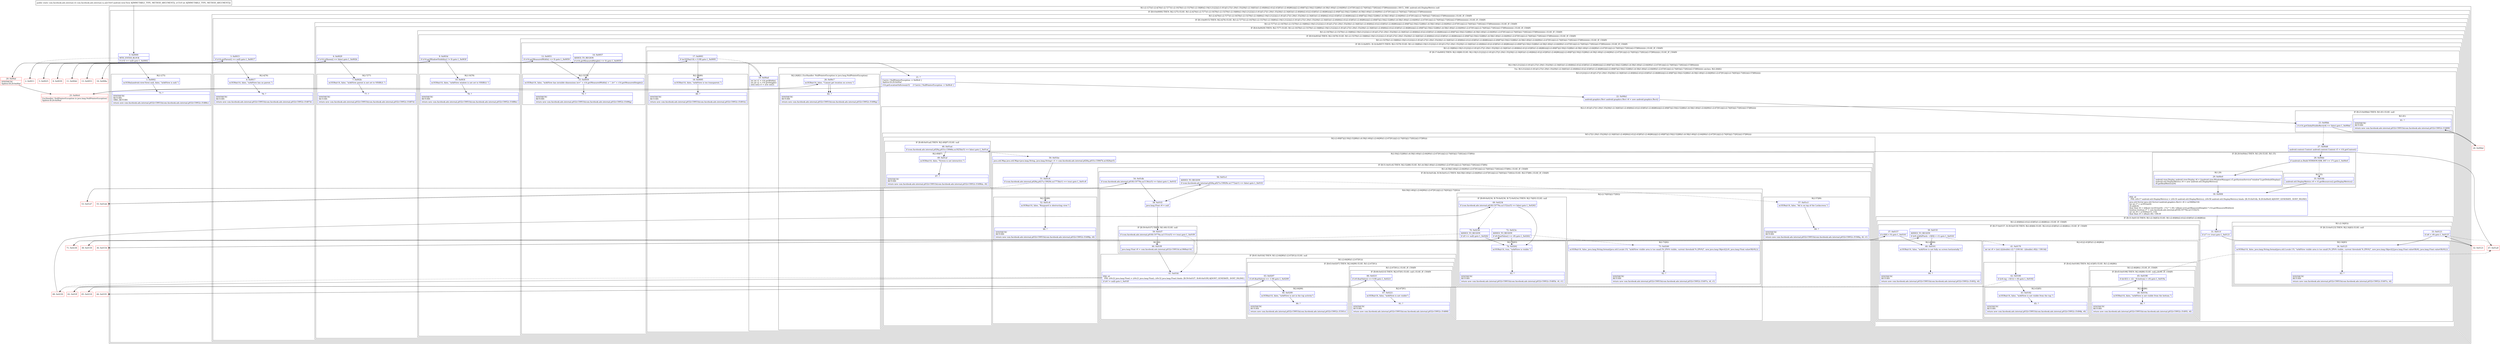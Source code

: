 digraph "CFG forcom.facebook.ads.internal.r.a.a(Landroid\/view\/View;I)Lcom\/facebook\/ads\/internal\/r\/b;" {
subgraph cluster_Region_922981533 {
label = "R(1:(2:1|75)(1:(2:4|76)(1:(2:7|77)(1:(2:10|78)(1:(2:15|79)(1:(2:18|80)(2:19|(3:21|22|(2:(1:81)|(5:27|(1:29)(1:35)|30|(1:(2:34|83))(1:(2:40|84)(2:41|(2:43|85)(1:(2:46|86))))|(2:(2:49|87)|(2:50|(2:52|88)(1:(4:58|(1:60)|(1:(2:64|90)(1:(2:67|91)))|(2:(2:74|93)|(2:73|92)))(2:57|89)))))))))))))) | DECL_VAR: android.util.DisplayMetrics null\l";
node [shape=record,color=blue];
subgraph cluster_IfRegion_90114770 {
label = "IF [B:0:0x0000] THEN: R(2:1|75) ELSE: R(1:(2:4|76)(1:(2:7|77)(1:(2:10|78)(1:(2:15|79)(1:(2:18|80)(2:19|(3:21|22|(2:(1:81)|(5:27|(1:29)(1:35)|30|(1:(2:34|83))(1:(2:40|84)(2:41|(2:43|85)(1:(2:46|86))))|(2:(2:49|87)|(2:50|(2:52|88)(1:(4:58|(1:60)|(1:(2:64|90)(1:(2:67|91)))|(2:(2:74|93)|(2:73|92)))(2:57|89)))))))))))))";
node [shape=record,color=blue];
Node_0 [shape=record,label="{0\:\ 0x0000|MTH_ENTER_BLOCK\l|if (r14 == null) goto L_0x0002\l}"];
subgraph cluster_Region_373104990 {
label = "R(2:1|75)";
node [shape=record,color=blue];
Node_1 [shape=record,label="{1\:\ 0x0002|m1838a((android.view.View) null, false, \"mAdView is null.\")\l}"];
Node_75 [shape=record,label="{75\:\ ?|SYNTHETIC\lRETURN\lORIG_RETURN\l|return new com.facebook.ads.internal.p032r.C0951b(com.facebook.ads.internal.p032r.C0952c.f1486c)\l}"];
}
subgraph cluster_Region_1668382264 {
label = "R(1:(2:4|76)(1:(2:7|77)(1:(2:10|78)(1:(2:15|79)(1:(2:18|80)(2:19|(3:21|22|(2:(1:81)|(5:27|(1:29)(1:35)|30|(1:(2:34|83))(1:(2:40|84)(2:41|(2:43|85)(1:(2:46|86))))|(2:(2:49|87)|(2:50|(2:52|88)(1:(4:58|(1:60)|(1:(2:64|90)(1:(2:67|91)))|(2:(2:74|93)|(2:73|92)))(2:57|89))))))))))))) | ELSE_IF_CHAIN\l";
node [shape=record,color=blue];
subgraph cluster_IfRegion_1216194999 {
label = "IF [B:3:0x0015] THEN: R(2:4|76) ELSE: R(1:(2:7|77)(1:(2:10|78)(1:(2:15|79)(1:(2:18|80)(2:19|(3:21|22|(2:(1:81)|(5:27|(1:29)(1:35)|30|(1:(2:34|83))(1:(2:40|84)(2:41|(2:43|85)(1:(2:46|86))))|(2:(2:49|87)|(2:50|(2:52|88)(1:(4:58|(1:60)|(1:(2:64|90)(1:(2:67|91)))|(2:(2:74|93)|(2:73|92)))(2:57|89)))))))))))) | ELSE_IF_CHAIN\l";
node [shape=record,color=blue];
Node_3 [shape=record,label="{3\:\ 0x0015|if (r14.getParent() == null) goto L_0x0017\l}"];
subgraph cluster_Region_898180080 {
label = "R(2:4|76)";
node [shape=record,color=blue];
Node_4 [shape=record,label="{4\:\ 0x0017|m1838a(r14, false, \"mAdView has no parent.\")\l}"];
Node_76 [shape=record,label="{76\:\ ?|SYNTHETIC\lRETURN\l|return new com.facebook.ads.internal.p032r.C0951b(com.facebook.ads.internal.p032r.C0952c.f1487d)\l}"];
}
subgraph cluster_Region_1245823950 {
label = "R(1:(2:7|77)(1:(2:10|78)(1:(2:15|79)(1:(2:18|80)(2:19|(3:21|22|(2:(1:81)|(5:27|(1:29)(1:35)|30|(1:(2:34|83))(1:(2:40|84)(2:41|(2:43|85)(1:(2:46|86))))|(2:(2:49|87)|(2:50|(2:52|88)(1:(4:58|(1:60)|(1:(2:64|90)(1:(2:67|91)))|(2:(2:74|93)|(2:73|92)))(2:57|89)))))))))))) | ELSE_IF_CHAIN\l";
node [shape=record,color=blue];
subgraph cluster_IfRegion_573170688 {
label = "IF [B:6:0x0029] THEN: R(2:7|77) ELSE: R(1:(2:10|78)(1:(2:15|79)(1:(2:18|80)(2:19|(3:21|22|(2:(1:81)|(5:27|(1:29)(1:35)|30|(1:(2:34|83))(1:(2:40|84)(2:41|(2:43|85)(1:(2:46|86))))|(2:(2:49|87)|(2:50|(2:52|88)(1:(4:58|(1:60)|(1:(2:64|90)(1:(2:67|91)))|(2:(2:74|93)|(2:73|92)))(2:57|89))))))))))) | ELSE_IF_CHAIN\l";
node [shape=record,color=blue];
Node_6 [shape=record,label="{6\:\ 0x0029|if (r14.isShown() == false) goto L_0x002b\l}"];
subgraph cluster_Region_121422307 {
label = "R(2:7|77)";
node [shape=record,color=blue];
Node_7 [shape=record,label="{7\:\ 0x002b|m1838a(r14, false, \"mAdView parent is not set to VISIBLE.\")\l}"];
Node_77 [shape=record,label="{77\:\ ?|SYNTHETIC\lRETURN\l|return new com.facebook.ads.internal.p032r.C0951b(com.facebook.ads.internal.p032r.C0952c.f1487d)\l}"];
}
subgraph cluster_Region_2077684823 {
label = "R(1:(2:10|78)(1:(2:15|79)(1:(2:18|80)(2:19|(3:21|22|(2:(1:81)|(5:27|(1:29)(1:35)|30|(1:(2:34|83))(1:(2:40|84)(2:41|(2:43|85)(1:(2:46|86))))|(2:(2:49|87)|(2:50|(2:52|88)(1:(4:58|(1:60)|(1:(2:64|90)(1:(2:67|91)))|(2:(2:74|93)|(2:73|92)))(2:57|89))))))))))) | ELSE_IF_CHAIN\l";
node [shape=record,color=blue];
subgraph cluster_IfRegion_1062016848 {
label = "IF [B:9:0x003d] THEN: R(2:10|78) ELSE: R(1:(2:15|79)(1:(2:18|80)(2:19|(3:21|22|(2:(1:81)|(5:27|(1:29)(1:35)|30|(1:(2:34|83))(1:(2:40|84)(2:41|(2:43|85)(1:(2:46|86))))|(2:(2:49|87)|(2:50|(2:52|88)(1:(4:58|(1:60)|(1:(2:64|90)(1:(2:67|91)))|(2:(2:74|93)|(2:73|92)))(2:57|89)))))))))) | ELSE_IF_CHAIN\l";
node [shape=record,color=blue];
Node_9 [shape=record,label="{9\:\ 0x003d|if (r14.getWindowVisibility() != 0) goto L_0x003f\l}"];
subgraph cluster_Region_1378479453 {
label = "R(2:10|78)";
node [shape=record,color=blue];
Node_10 [shape=record,label="{10\:\ 0x003f|m1838a(r14, false, \"mAdView window is not set to VISIBLE.\")\l}"];
Node_78 [shape=record,label="{78\:\ ?|SYNTHETIC\lRETURN\l|return new com.facebook.ads.internal.p032r.C0951b(com.facebook.ads.internal.p032r.C0952c.f1488e)\l}"];
}
subgraph cluster_Region_872095010 {
label = "R(1:(2:15|79)(1:(2:18|80)(2:19|(3:21|22|(2:(1:81)|(5:27|(1:29)(1:35)|30|(1:(2:34|83))(1:(2:40|84)(2:41|(2:43|85)(1:(2:46|86))))|(2:(2:49|87)|(2:50|(2:52|88)(1:(4:58|(1:60)|(1:(2:64|90)(1:(2:67|91)))|(2:(2:74|93)|(2:73|92)))(2:57|89)))))))))) | ELSE_IF_CHAIN\l";
node [shape=record,color=blue];
subgraph cluster_IfRegion_2135106374 {
label = "IF [B:12:0x0051, B:14:0x0057] THEN: R(2:15|79) ELSE: R(1:(2:18|80)(2:19|(3:21|22|(2:(1:81)|(5:27|(1:29)(1:35)|30|(1:(2:34|83))(1:(2:40|84)(2:41|(2:43|85)(1:(2:46|86))))|(2:(2:49|87)|(2:50|(2:52|88)(1:(4:58|(1:60)|(1:(2:64|90)(1:(2:67|91)))|(2:(2:74|93)|(2:73|92)))(2:57|89))))))))) | ELSE_IF_CHAIN\l";
node [shape=record,color=blue];
Node_12 [shape=record,label="{12\:\ 0x0051|if (r14.getMeasuredWidth() \<= 0) goto L_0x0059\l}"];
Node_14 [shape=record,label="{14\:\ 0x0057|ADDED_TO_REGION\l|if (r14.getMeasuredHeight() \<= 0) goto L_0x0059\l}"];
subgraph cluster_Region_677600361 {
label = "R(2:15|79)";
node [shape=record,color=blue];
Node_15 [shape=record,label="{15\:\ 0x0059|m1838a(r14, false, \"mAdView has invisible dimensions (w=\" + r14.getMeasuredWidth() + \", h=\" + r14.getMeasuredHeight())\l}"];
Node_79 [shape=record,label="{79\:\ ?|SYNTHETIC\lRETURN\l|return new com.facebook.ads.internal.p032r.C0951b(com.facebook.ads.internal.p032r.C0952c.f1490g)\l}"];
}
subgraph cluster_Region_901586749 {
label = "R(1:(2:18|80)(2:19|(3:21|22|(2:(1:81)|(5:27|(1:29)(1:35)|30|(1:(2:34|83))(1:(2:40|84)(2:41|(2:43|85)(1:(2:46|86))))|(2:(2:49|87)|(2:50|(2:52|88)(1:(4:58|(1:60)|(1:(2:64|90)(1:(2:67|91)))|(2:(2:74|93)|(2:73|92)))(2:57|89))))))))) | ELSE_IF_CHAIN\l";
node [shape=record,color=blue];
subgraph cluster_IfRegion_1581520549 {
label = "IF [B:17:0x0093] THEN: R(2:18|80) ELSE: R(2:19|(3:21|22|(2:(1:81)|(5:27|(1:29)(1:35)|30|(1:(2:34|83))(1:(2:40|84)(2:41|(2:43|85)(1:(2:46|86))))|(2:(2:49|87)|(2:50|(2:52|88)(1:(4:58|(1:60)|(1:(2:64|90)(1:(2:67|91)))|(2:(2:74|93)|(2:73|92)))(2:57|89)))))))) | ELSE_IF_CHAIN\l";
node [shape=record,color=blue];
Node_17 [shape=record,label="{17\:\ 0x0093|if (m1829a(r14) \< 0.9f) goto L_0x0095\l}"];
subgraph cluster_Region_955995960 {
label = "R(2:18|80)";
node [shape=record,color=blue];
Node_18 [shape=record,label="{18\:\ 0x0095|m1838a(r14, false, \"mAdView is too transparent.\")\l}"];
Node_80 [shape=record,label="{80\:\ ?|SYNTHETIC\lRETURN\l|return new com.facebook.ads.internal.p032r.C0951b(com.facebook.ads.internal.p032r.C0952c.f1491h)\l}"];
}
subgraph cluster_Region_1024432058 {
label = "R(2:19|(3:21|22|(2:(1:81)|(5:27|(1:29)(1:35)|30|(1:(2:34|83))(1:(2:40|84)(2:41|(2:43|85)(1:(2:46|86))))|(2:(2:49|87)|(2:50|(2:52|88)(1:(4:58|(1:60)|(1:(2:64|90)(1:(2:67|91)))|(2:(2:74|93)|(2:73|92)))(2:57|89))))))))";
node [shape=record,color=blue];
Node_19 [shape=record,label="{19\:\ 0x00a4|int int r1 = r14.getWidth()\lint int r2 = r14.getHeight()\lint[] int[] r3 = new int[2]\l}"];
subgraph cluster_TryCatchRegion_172610650 {
label = "Try: R(3:21|22|(2:(1:81)|(5:27|(1:29)(1:35)|30|(1:(2:34|83))(1:(2:40|84)(2:41|(2:43|85)(1:(2:46|86))))|(2:(2:49|87)|(2:50|(2:52|88)(1:(4:58|(1:60)|(1:(2:64|90)(1:(2:67|91)))|(2:(2:74|93)|(2:73|92)))(2:57|89))))))) catches: R(2:26|82)";
node [shape=record,color=blue];
subgraph cluster_Region_1043788115 {
label = "R(3:21|22|(2:(1:81)|(5:27|(1:29)(1:35)|30|(1:(2:34|83))(1:(2:40|84)(2:41|(2:43|85)(1:(2:46|86))))|(2:(2:49|87)|(2:50|(2:52|88)(1:(4:58|(1:60)|(1:(2:64|90)(1:(2:67|91)))|(2:(2:74|93)|(2:73|92)))(2:57|89)))))))";
node [shape=record,color=blue];
Node_21 [shape=record,label="{21\:\ ?|Catch:\{ NullPointerException \-\> 0x00c6 \}\lSplitter:B:20:0x00af\l|r14.getLocationOnScreen(r3)     \/\/ Catch:\{ NullPointerException \-\> 0x00c6 \}\l}"];
Node_22 [shape=record,label="{22\:\ 0x00b2|android.graphics.Rect android.graphics.Rect r4 = new android.graphics.Rect()\l}"];
subgraph cluster_Region_1464891097 {
label = "R(2:(1:81)|(5:27|(1:29)(1:35)|30|(1:(2:34|83))(1:(2:40|84)(2:41|(2:43|85)(1:(2:46|86))))|(2:(2:49|87)|(2:50|(2:52|88)(1:(4:58|(1:60)|(1:(2:64|90)(1:(2:67|91)))|(2:(2:74|93)|(2:73|92)))(2:57|89))))))";
node [shape=record,color=blue];
subgraph cluster_IfRegion_1719713908 {
label = "IF [B:23:0x00bb] THEN: R(1:81) ELSE: null";
node [shape=record,color=blue];
Node_23 [shape=record,label="{23\:\ 0x00bb|if (r14.getGlobalVisibleRect(r4) == false) goto L_0x00bd\l}"];
subgraph cluster_Region_702522280 {
label = "R(1:81)";
node [shape=record,color=blue];
Node_81 [shape=record,label="{81\:\ ?|SYNTHETIC\lRETURN\l|return new com.facebook.ads.internal.p032r.C0951b(com.facebook.ads.internal.p032r.C0952c.f1489f)\l}"];
}
}
subgraph cluster_Region_826828889 {
label = "R(5:27|(1:29)(1:35)|30|(1:(2:34|83))(1:(2:40|84)(2:41|(2:43|85)(1:(2:46|86))))|(2:(2:49|87)|(2:50|(2:52|88)(1:(4:58|(1:60)|(1:(2:64|90)(1:(2:67|91)))|(2:(2:74|93)|(2:73|92)))(2:57|89)))))";
node [shape=record,color=blue];
Node_27 [shape=record,label="{27\:\ 0x00d6|android.content.Context android.content.Context r5 = r14.getContext()\l}"];
subgraph cluster_IfRegion_1275028284 {
label = "IF [B:28:0x00de] THEN: R(1:29) ELSE: R(1:35)";
node [shape=record,color=blue];
Node_28 [shape=record,label="{28\:\ 0x00de|if (android.os.Build.VERSION.SDK_INT \>= 17) goto L_0x00e0\l}"];
subgraph cluster_Region_956152650 {
label = "R(1:29)";
node [shape=record,color=blue];
Node_29 [shape=record,label="{29\:\ 0x00e0|android.view.Display android.view.Display r6 = ((android.view.WindowManager) r5.getSystemService(\"window\")).getDefaultDisplay()\landroid.util.DisplayMetrics r0 = new android.util.DisplayMetrics()\lr6.getRealMetrics(r0)\l}"];
}
subgraph cluster_Region_377307634 {
label = "R(1:35)";
node [shape=record,color=blue];
Node_35 [shape=record,label="{35\:\ 0x014b|android.util.DisplayMetrics r0 = r5.getResources().getDisplayMetrics()\l}"];
}
}
Node_30 [shape=record,label="{30\:\ 0x00f4|PHI: r0 \l  PHI: (r0v17 android.util.DisplayMetrics) = (r0v16 android.util.DisplayMetrics), (r0v58 android.util.DisplayMetrics) binds: [B:35:0x014b, B:29:0x00e0] A[DONT_GENERATE, DONT_INLINE]\l|java.util.Vector java.util.Vector\<android.graphics.Rect\> r6 = m1840b(r14)\lint int r7 = m1832a(r6)\lr6.add(r4)\lfloat float r6 = (((float) (m1832a(r6) \- r7)) * 1.0f) \/ ((float) (r14.getMeasuredHeight() * r14.getMeasuredWidth()))\lboolean boolean r7 = com.facebook.ads.internal.p018l.C0776a.m1153t(r5)\lint int r8 = m1830a(r15, r14)\lfloat float r9 = ((float) r8) \/ 100.0f\l}"];
subgraph cluster_IfRegion_1799976930 {
label = "IF [B:31:0x011f] THEN: R(1:(2:34|83)) ELSE: R(1:(2:40|84)(2:41|(2:43|85)(1:(2:46|86))))";
node [shape=record,color=blue];
Node_31 [shape=record,label="{31\:\ 0x011f|if (r7 == true) goto L_0x0121\l}"];
subgraph cluster_Region_265327901 {
label = "R(1:(2:34|83))";
node [shape=record,color=blue];
subgraph cluster_IfRegion_443866130 {
label = "IF [B:33:0x0123] THEN: R(2:34|83) ELSE: null";
node [shape=record,color=blue];
Node_33 [shape=record,label="{33\:\ 0x0123|if (r6 \< r9) goto L_0x0125\l}"];
subgraph cluster_Region_1834365530 {
label = "R(2:34|83)";
node [shape=record,color=blue];
Node_34 [shape=record,label="{34\:\ 0x0125|m1838a(r14, false, java.lang.String.format(java.util.Locale.US, \"mAdView visible area is too small [%.2f%% visible, current threshold %.2f%%]\", new java.lang.Object[]\{java.lang.Float.valueOf(r6), java.lang.Float.valueOf(r9)\}))\l}"];
Node_83 [shape=record,label="{83\:\ ?|SYNTHETIC\lRETURN\l|return new com.facebook.ads.internal.p032r.C0951b(com.facebook.ads.internal.p032r.C0952c.f1497n, r6)\l}"];
}
}
}
subgraph cluster_Region_1533201536 {
label = "R(1:(2:40|84)(2:41|(2:43|85)(1:(2:46|86)))) | ELSE_IF_CHAIN\l";
node [shape=record,color=blue];
subgraph cluster_IfRegion_74673516 {
label = "IF [B:37:0x0157, B:39:0x015f] THEN: R(2:40|84) ELSE: R(2:41|(2:43|85)(1:(2:46|86))) | ELSE_IF_CHAIN\l";
node [shape=record,color=blue];
Node_37 [shape=record,label="{37\:\ 0x0157|if (r3[0] \< 0) goto L_0x0161\l}"];
Node_39 [shape=record,label="{39\:\ 0x015f|ADDED_TO_REGION\l|if ((r0.widthPixels \- r3[0]) \< r1) goto L_0x0161\l}"];
subgraph cluster_Region_322643398 {
label = "R(2:40|84)";
node [shape=record,color=blue];
Node_40 [shape=record,label="{40\:\ 0x0161|m1838a(r14, false, \"mAdView is not fully on screen horizontally.\")\l}"];
Node_84 [shape=record,label="{84\:\ ?|SYNTHETIC\lRETURN\l|return new com.facebook.ads.internal.p032r.C0951b(com.facebook.ads.internal.p032r.C0952c.f1493j, r6)\l}"];
}
subgraph cluster_Region_750610807 {
label = "R(2:41|(2:43|85)(1:(2:46|86)))";
node [shape=record,color=blue];
Node_41 [shape=record,label="{41\:\ 0x0170|int int r0 = (int) ((((double) r2) * (100.0d \- ((double) r8))) \/ 100.0d)\l}"];
subgraph cluster_IfRegion_556921844 {
label = "IF [B:42:0x0180] THEN: R(2:43|85) ELSE: R(1:(2:46|86))";
node [shape=record,color=blue];
Node_42 [shape=record,label="{42\:\ 0x0180|if ((r4.top \- r3[1]) \> r0) goto L_0x0182\l}"];
subgraph cluster_Region_163430407 {
label = "R(2:43|85)";
node [shape=record,color=blue];
Node_43 [shape=record,label="{43\:\ 0x0182|m1838a(r14, false, \"mAdView is not visible from the top.\")\l}"];
Node_85 [shape=record,label="{85\:\ ?|SYNTHETIC\lRETURN\l|return new com.facebook.ads.internal.p032r.C0951b(com.facebook.ads.internal.p032r.C0952c.f1494k, r6)\l}"];
}
subgraph cluster_Region_267708071 {
label = "R(1:(2:46|86)) | ELSE_IF_CHAIN\l";
node [shape=record,color=blue];
subgraph cluster_IfRegion_2143624022 {
label = "IF [B:45:0x0198] THEN: R(2:46|86) ELSE: null | ELSE_IF_CHAIN\l";
node [shape=record,color=blue];
Node_45 [shape=record,label="{45\:\ 0x0198|if (((r3[1] + r2) \- r4.bottom) \> r0) goto L_0x019a\l}"];
subgraph cluster_Region_898963822 {
label = "R(2:46|86)";
node [shape=record,color=blue];
Node_46 [shape=record,label="{46\:\ 0x019a|m1838a(r14, false, \"mAdView is not visible from the bottom.\")\l}"];
Node_86 [shape=record,label="{86\:\ ?|SYNTHETIC\lRETURN\l|return new com.facebook.ads.internal.p032r.C0951b(com.facebook.ads.internal.p032r.C0952c.f1495l, r6)\l}"];
}
}
}
}
}
}
}
}
subgraph cluster_Region_1059226342 {
label = "R(2:(2:49|87)|(2:50|(2:52|88)(1:(4:58|(1:60)|(1:(2:64|90)(1:(2:67|91)))|(2:(2:74|93)|(2:73|92)))(2:57|89))))";
node [shape=record,color=blue];
subgraph cluster_IfRegion_1981718569 {
label = "IF [B:48:0x01ad] THEN: R(2:49|87) ELSE: null";
node [shape=record,color=blue];
Node_48 [shape=record,label="{48\:\ 0x01ad|if (com.facebook.ads.internal.p026q.p031e.C0946a.m1825b(r5) == false) goto L_0x01af\l}"];
subgraph cluster_Region_1762470244 {
label = "R(2:49|87)";
node [shape=record,color=blue];
Node_49 [shape=record,label="{49\:\ 0x01af|m1838a(r14, false, \"Screen is not interactive.\")\l}"];
Node_87 [shape=record,label="{87\:\ ?|SYNTHETIC\lRETURN\l|return new com.facebook.ads.internal.p032r.C0951b(com.facebook.ads.internal.p032r.C0952c.f1496m, r6)\l}"];
}
}
subgraph cluster_Region_73798675 {
label = "R(2:50|(2:52|88)(1:(4:58|(1:60)|(1:(2:64|90)(1:(2:67|91)))|(2:(2:74|93)|(2:73|92)))(2:57|89)))";
node [shape=record,color=blue];
Node_50 [shape=record,label="{50\:\ 0x01be|java.util.Map java.util.Map\<java.lang.String, java.lang.String\> r1 = com.facebook.ads.internal.p026q.p031e.C0947b.m1826a(r5)\l}"];
subgraph cluster_IfRegion_1819162613 {
label = "IF [B:51:0x01c6] THEN: R(2:52|88) ELSE: R(1:(4:58|(1:60)|(1:(2:64|90)(1:(2:67|91)))|(2:(2:74|93)|(2:73|92)))(2:57|89))";
node [shape=record,color=blue];
Node_51 [shape=record,label="{51\:\ 0x01c6|if (com.facebook.ads.internal.p026q.p027a.C0929z.m1773b(r1) == true) goto L_0x01c8\l}"];
subgraph cluster_Region_592589974 {
label = "R(2:52|88)";
node [shape=record,color=blue];
Node_52 [shape=record,label="{52\:\ 0x01c8|m1838a(r14, false, \"Keyguard is obstructing view.\")\l}"];
Node_88 [shape=record,label="{88\:\ ?|SYNTHETIC\lRETURN\l|return new com.facebook.ads.internal.p032r.C0951b(com.facebook.ads.internal.p032r.C0952c.f1499p, r6)\l}"];
}
subgraph cluster_Region_886145122 {
label = "R(1:(4:58|(1:60)|(1:(2:64|90)(1:(2:67|91)))|(2:(2:74|93)|(2:73|92)))(2:57|89)) | ELSE_IF_CHAIN\l";
node [shape=record,color=blue];
subgraph cluster_IfRegion_1368705086 {
label = "IF [B:54:0x01db, B:56:0x01e1] THEN: R(4:58|(1:60)|(1:(2:64|90)(1:(2:67|91)))|(2:(2:74|93)|(2:73|92))) ELSE: R(2:57|89) | ELSE_IF_CHAIN\l";
node [shape=record,color=blue];
Node_54 [shape=record,label="{54\:\ 0x01db|if (com.facebook.ads.internal.p018l.C0776a.m1136c(r5) == false) goto L_0x01f2\l}"];
Node_56 [shape=record,label="{56\:\ 0x01e1|ADDED_TO_REGION\l|if (com.facebook.ads.internal.p026q.p027a.C0929z.m1772a(r1) == false) goto L_0x01f2\l}"];
subgraph cluster_Region_1878181775 {
label = "R(4:58|(1:60)|(1:(2:64|90)(1:(2:67|91)))|(2:(2:74|93)|(2:73|92)))";
node [shape=record,color=blue];
Node_58 [shape=record,label="{58\:\ 0x01f2|java.lang.Float r0 = null\l}"];
subgraph cluster_IfRegion_756703535 {
label = "IF [B:59:0x01f7] THEN: R(1:60) ELSE: null";
node [shape=record,color=blue];
Node_59 [shape=record,label="{59\:\ 0x01f7|if (com.facebook.ads.internal.p018l.C0776a.m1151r(r5) == true) goto L_0x01f9\l}"];
subgraph cluster_Region_1580775334 {
label = "R(1:60)";
node [shape=record,color=blue];
Node_60 [shape=record,label="{60\:\ 0x01f9|java.lang.Float r0 = com.facebook.ads.internal.p032r.C0953d.m1868a(r14)\l}"];
}
}
subgraph cluster_IfRegion_2121149924 {
label = "IF [B:61:0x01fd] THEN: R(1:(2:64|90)(1:(2:67|91))) ELSE: null";
node [shape=record,color=blue];
Node_61 [shape=record,label="{61\:\ 0x01fd|PHI: r0 \l  PHI: (r0v22 java.lang.Float) = (r0v21 java.lang.Float), (r0v32 java.lang.Float) binds: [B:59:0x01f7, B:60:0x01f9] A[DONT_GENERATE, DONT_INLINE]\l|if (r0 != null) goto L_0x01ff\l}"];
subgraph cluster_Region_2040159412 {
label = "R(1:(2:64|90)(1:(2:67|91)))";
node [shape=record,color=blue];
subgraph cluster_IfRegion_1663204419 {
label = "IF [B:63:0x0207] THEN: R(2:64|90) ELSE: R(1:(2:67|91))";
node [shape=record,color=blue];
Node_63 [shape=record,label="{63\:\ 0x0207|if (r0.floatValue() == \-1.0f) goto L_0x0209\l}"];
subgraph cluster_Region_1374903550 {
label = "R(2:64|90)";
node [shape=record,color=blue];
Node_64 [shape=record,label="{64\:\ 0x0209|m1838a(r14, false, \"mAdView is not in the top activity\")\l}"];
Node_90 [shape=record,label="{90\:\ ?|SYNTHETIC\lRETURN\l|return new com.facebook.ads.internal.p032r.C0951b(com.facebook.ads.internal.p032r.C0952c.f1501r)\l}"];
}
subgraph cluster_Region_2062406036 {
label = "R(1:(2:67|91)) | ELSE_IF_CHAIN\l";
node [shape=record,color=blue];
subgraph cluster_IfRegion_445972759 {
label = "IF [B:66:0x021f] THEN: R(2:67|91) ELSE: null | ELSE_IF_CHAIN\l";
node [shape=record,color=blue];
Node_66 [shape=record,label="{66\:\ 0x021f|if (r0.floatValue() == 0.0f) goto L_0x0221\l}"];
subgraph cluster_Region_1107795003 {
label = "R(2:67|91)";
node [shape=record,color=blue];
Node_67 [shape=record,label="{67\:\ 0x0221|m1838a(r14, false, \"mAdView is not visible\")\l}"];
Node_91 [shape=record,label="{91\:\ ?|SYNTHETIC\lRETURN\l|return new com.facebook.ads.internal.p032r.C0951b(com.facebook.ads.internal.p032r.C0952c.f1489f)\l}"];
}
}
}
}
}
}
subgraph cluster_Region_1767053107 {
label = "R(2:(2:74|93)|(2:73|92))";
node [shape=record,color=blue];
subgraph cluster_IfRegion_772178765 {
label = "IF [B:69:0x0234, B:70:0x0236, B:72:0x023e] THEN: R(2:74|93) ELSE: null";
node [shape=record,color=blue];
Node_69 [shape=record,label="{69\:\ 0x0234|if (com.facebook.ads.internal.p018l.C0776a.m1152s(r5) == false) goto L_0x0262\l}"];
Node_70 [shape=record,label="{70\:\ 0x0236|ADDED_TO_REGION\l|if (r0 == null) goto L_0x0262\l}"];
Node_72 [shape=record,label="{72\:\ 0x023e|ADDED_TO_REGION\l|if (r0.floatValue() \>= r9) goto L_0x0262\l}"];
subgraph cluster_Region_1141400835 {
label = "R(2:74|93)";
node [shape=record,color=blue];
Node_74 [shape=record,label="{74\:\ 0x0262|m1838a(r14, true, \"mAdView is visible.\")\l}"];
Node_93 [shape=record,label="{93\:\ ?|SYNTHETIC\lRETURN\l|return new com.facebook.ads.internal.p032r.C0951b(com.facebook.ads.internal.p032r.C0952c.f1485b, r6, r1)\l}"];
}
}
subgraph cluster_Region_1498110597 {
label = "R(2:73|92)";
node [shape=record,color=blue];
Node_73 [shape=record,label="{73\:\ 0x0240|m1838a(r14, false, java.lang.String.format(java.util.Locale.US, \"mAdView visible area is too small [%.2f%% visible, current threshold %.2f%%]\", new java.lang.Object[]\{r0, java.lang.Float.valueOf(r9)\}))\l}"];
Node_92 [shape=record,label="{92\:\ ?|SYNTHETIC\lRETURN\l|return new com.facebook.ads.internal.p032r.C0951b(com.facebook.ads.internal.p032r.C0952c.f1497n, r6, r1)\l}"];
}
}
}
subgraph cluster_Region_1502420673 {
label = "R(2:57|89)";
node [shape=record,color=blue];
Node_57 [shape=record,label="{57\:\ 0x01e3|m1838a(r14, false, \"Ad is on top of the Lockscreen.\")\l}"];
Node_89 [shape=record,label="{89\:\ ?|SYNTHETIC\lRETURN\l|return new com.facebook.ads.internal.p032r.C0951b(com.facebook.ads.internal.p032r.C0952c.f1500q, r6, r1)\l}"];
}
}
}
}
}
}
}
}
}
subgraph cluster_Region_579641931 {
label = "R(2:26|82) | ExcHandler: NullPointerException (e java.lang.NullPointerException)\l";
node [shape=record,color=blue];
Node_26 [shape=record,label="{26\:\ 0x00c7|m1838a(r14, false, \"Cannot get location on screen.\")\l}"];
Node_82 [shape=record,label="{82\:\ ?|SYNTHETIC\lRETURN\l|return new com.facebook.ads.internal.p032r.C0951b(com.facebook.ads.internal.p032r.C0952c.f1490g)\l}"];
}
}
}
}
}
}
}
}
}
}
}
}
}
}
}
subgraph cluster_Region_579641931 {
label = "R(2:26|82) | ExcHandler: NullPointerException (e java.lang.NullPointerException)\l";
node [shape=record,color=blue];
Node_26 [shape=record,label="{26\:\ 0x00c7|m1838a(r14, false, \"Cannot get location on screen.\")\l}"];
Node_82 [shape=record,label="{82\:\ ?|SYNTHETIC\lRETURN\l|return new com.facebook.ads.internal.p032r.C0951b(com.facebook.ads.internal.p032r.C0952c.f1490g)\l}"];
}
Node_2 [shape=record,color=red,label="{2\:\ 0x0011}"];
Node_5 [shape=record,color=red,label="{5\:\ 0x0025}"];
Node_8 [shape=record,color=red,label="{8\:\ 0x0039}"];
Node_11 [shape=record,color=red,label="{11\:\ 0x004d}"];
Node_13 [shape=record,color=red,label="{13\:\ 0x0053}"];
Node_16 [shape=record,color=red,label="{16\:\ 0x008a}"];
Node_20 [shape=record,color=red,label="{20\:\ 0x00af|SYNTHETIC\lSplitter:B:20:0x00af\l}"];
Node_24 [shape=record,color=red,label="{24\:\ 0x00bd}"];
Node_25 [shape=record,color=red,label="{25\:\ 0x00c6|ExcHandler: NullPointerException (e java.lang.NullPointerException)\lSplitter:B:20:0x00af\l}"];
Node_32 [shape=record,color=red,label="{32\:\ 0x0121}"];
Node_36 [shape=record,color=red,label="{36\:\ 0x0154}"];
Node_38 [shape=record,color=red,label="{38\:\ 0x0159}"];
Node_44 [shape=record,color=red,label="{44\:\ 0x0191}"];
Node_47 [shape=record,color=red,label="{47\:\ 0x01a9}"];
Node_53 [shape=record,color=red,label="{53\:\ 0x01d7}"];
Node_55 [shape=record,color=red,label="{55\:\ 0x01dd}"];
Node_62 [shape=record,color=red,label="{62\:\ 0x01ff}"];
Node_65 [shape=record,color=red,label="{65\:\ 0x0218}"];
Node_68 [shape=record,color=red,label="{68\:\ 0x0230}"];
Node_71 [shape=record,color=red,label="{71\:\ 0x0238}"];
MethodNode[shape=record,label="{public static com.facebook.ads.internal.r.b com.facebook.ads.internal.r.a.a((r14v0 android.view.View A[IMMUTABLE_TYPE, METHOD_ARGUMENT]), (r15v0 int A[IMMUTABLE_TYPE, METHOD_ARGUMENT])) }"];
MethodNode -> Node_0;
Node_0 -> Node_1;
Node_0 -> Node_2[style=dashed];
Node_1 -> Node_75;
Node_3 -> Node_4;
Node_3 -> Node_5[style=dashed];
Node_4 -> Node_76;
Node_6 -> Node_7;
Node_6 -> Node_8[style=dashed];
Node_7 -> Node_77;
Node_9 -> Node_10;
Node_9 -> Node_11[style=dashed];
Node_10 -> Node_78;
Node_12 -> Node_13[style=dashed];
Node_12 -> Node_15;
Node_14 -> Node_15;
Node_14 -> Node_16[style=dashed];
Node_15 -> Node_79;
Node_17 -> Node_18;
Node_17 -> Node_19[style=dashed];
Node_18 -> Node_80;
Node_19 -> Node_20;
Node_21 -> Node_22;
Node_21 -> Node_25;
Node_22 -> Node_23;
Node_23 -> Node_24;
Node_23 -> Node_27[style=dashed];
Node_27 -> Node_28;
Node_28 -> Node_29;
Node_28 -> Node_35[style=dashed];
Node_29 -> Node_30;
Node_35 -> Node_30;
Node_30 -> Node_31;
Node_31 -> Node_32;
Node_31 -> Node_36[style=dashed];
Node_33 -> Node_34;
Node_33 -> Node_47[style=dashed];
Node_34 -> Node_83;
Node_37 -> Node_38[style=dashed];
Node_37 -> Node_40;
Node_39 -> Node_40;
Node_39 -> Node_41[style=dashed];
Node_40 -> Node_84;
Node_41 -> Node_42;
Node_42 -> Node_43;
Node_42 -> Node_44[style=dashed];
Node_43 -> Node_85;
Node_45 -> Node_46;
Node_45 -> Node_47[style=dashed];
Node_46 -> Node_86;
Node_48 -> Node_49;
Node_48 -> Node_50[style=dashed];
Node_49 -> Node_87;
Node_50 -> Node_51;
Node_51 -> Node_52;
Node_51 -> Node_53[style=dashed];
Node_52 -> Node_88;
Node_54 -> Node_55[style=dashed];
Node_54 -> Node_58;
Node_56 -> Node_57[style=dashed];
Node_56 -> Node_58;
Node_58 -> Node_59;
Node_59 -> Node_60;
Node_59 -> Node_61[style=dashed];
Node_60 -> Node_61;
Node_61 -> Node_62;
Node_61 -> Node_68[style=dashed];
Node_63 -> Node_64;
Node_63 -> Node_65[style=dashed];
Node_64 -> Node_90;
Node_66 -> Node_67;
Node_66 -> Node_68[style=dashed];
Node_67 -> Node_91;
Node_69 -> Node_70[style=dashed];
Node_69 -> Node_74;
Node_70 -> Node_71[style=dashed];
Node_70 -> Node_74;
Node_72 -> Node_73[style=dashed];
Node_72 -> Node_74;
Node_74 -> Node_93;
Node_73 -> Node_92;
Node_57 -> Node_89;
Node_26 -> Node_82;
Node_26 -> Node_82;
Node_2 -> Node_3;
Node_5 -> Node_6;
Node_8 -> Node_9;
Node_11 -> Node_12;
Node_13 -> Node_14;
Node_16 -> Node_17;
Node_20 -> Node_21;
Node_20 -> Node_25;
Node_24 -> Node_81;
Node_25 -> Node_26;
Node_32 -> Node_33;
Node_36 -> Node_37;
Node_38 -> Node_39;
Node_44 -> Node_45;
Node_47 -> Node_48;
Node_53 -> Node_54;
Node_55 -> Node_56;
Node_62 -> Node_63;
Node_65 -> Node_66;
Node_68 -> Node_69;
Node_71 -> Node_72;
}

